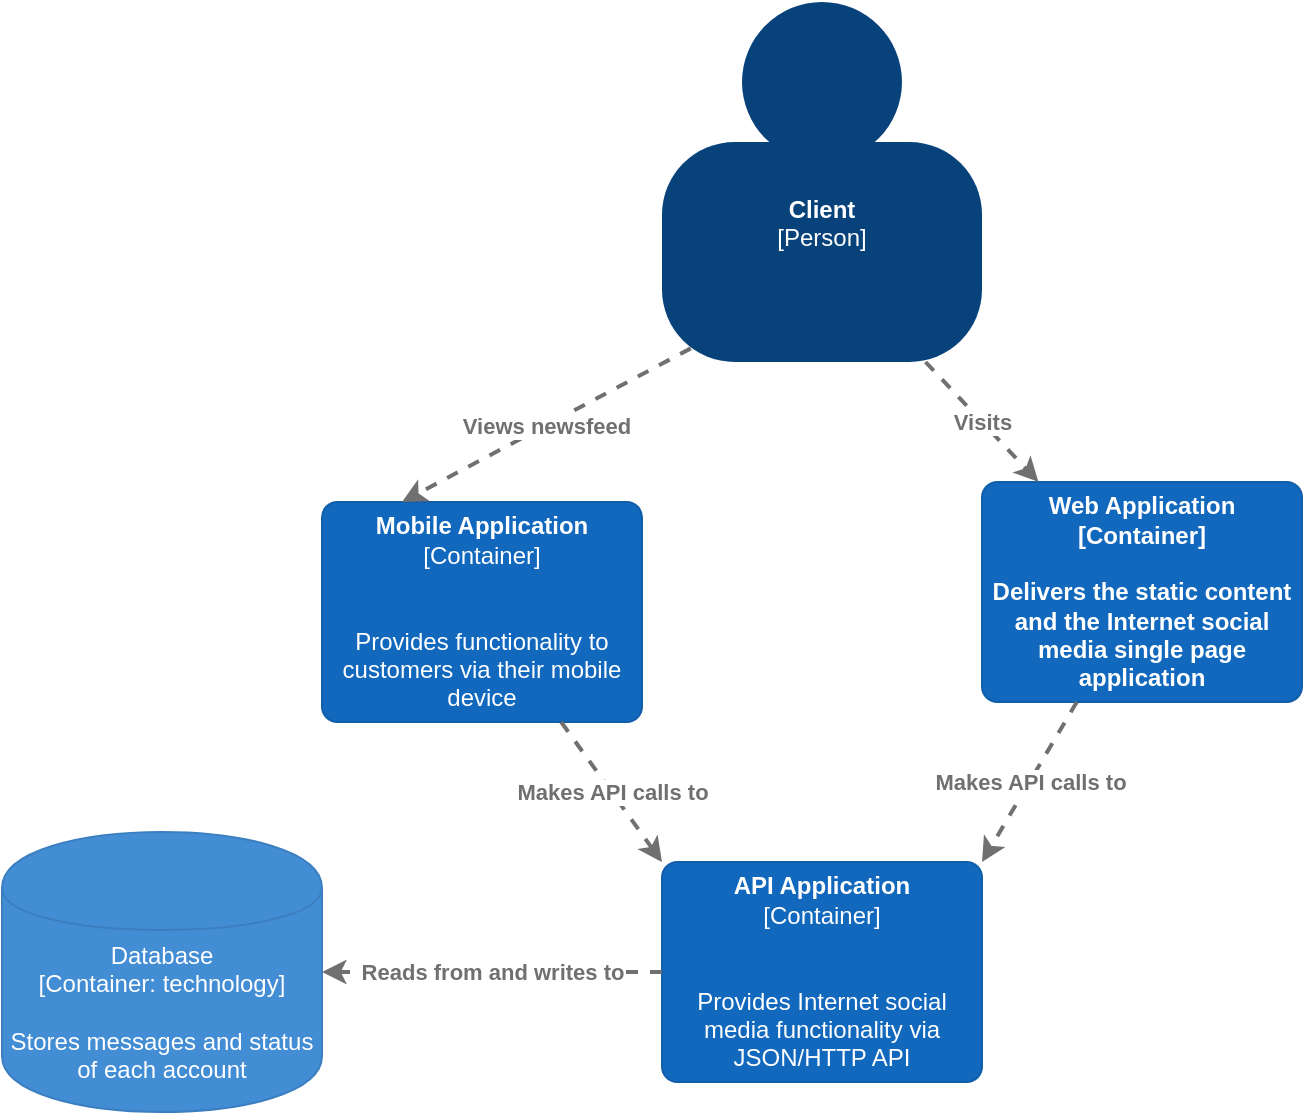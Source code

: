 <mxfile version="12.8.1" type="device"><diagram id="26-LNK13ZjOB1IYH4RjY" name="Page-1"><mxGraphModel dx="1038" dy="531" grid="1" gridSize="10" guides="1" tooltips="1" connect="1" arrows="1" fold="1" page="1" pageScale="1" pageWidth="850" pageHeight="1100" math="0" shadow="0"><root><mxCell id="0"/><mxCell id="1" parent="0"/><mxCell id="f3az-eUv3n4AnnRCajQ3-1" value="" style="group;rounded=0;labelBackgroundColor=none;fillColor=none;fontColor=#ffffff;align=center;html=1;" vertex="1" connectable="0" parent="1"><mxGeometry x="330" y="50" width="160" height="180" as="geometry"/><C4Person as="c4"/></mxCell><object label="&lt;b&gt;Client&lt;/b&gt;&lt;br&gt;&lt;div&gt;[Person]&lt;/div&gt;&lt;div&gt;&lt;br&gt;&lt;/div&gt;&lt;div&gt;&lt;br&gt;&lt;/div&gt;" placeholders="1" c4Name="name" c4Type="body" c4Description="Description" id="f3az-eUv3n4AnnRCajQ3-2"><mxCell style="rounded=1;whiteSpace=wrap;html=1;labelBackgroundColor=none;fillColor=#08427b;fontColor=#ffffff;align=center;arcSize=33;strokeColor=3c7fc0;" vertex="1" parent="f3az-eUv3n4AnnRCajQ3-1"><mxGeometry y="70" width="160" height="110" as="geometry"/><C4Person as="c4"/></mxCell></object><mxCell id="f3az-eUv3n4AnnRCajQ3-3" value="" style="ellipse;whiteSpace=wrap;html=1;aspect=fixed;rounded=0;labelBackgroundColor=none;fillColor=#08427b;fontSize=12;fontColor=#ffffff;align=center;strokeColor=3c7fc0;" vertex="1" parent="f3az-eUv3n4AnnRCajQ3-1"><mxGeometry x="40" width="80" height="80" as="geometry"/><C4Person as="c4"/></mxCell><object label="&lt;b&gt;Web Application&lt;br&gt;[Container]&lt;br&gt;&lt;br&gt;Delivers the static content and the Internet social media single page application&lt;br&gt;&lt;/b&gt;" placeholders="1" c4Name="name" c4Type="SoftwareSystem" c4Description="Description" id="f3az-eUv3n4AnnRCajQ3-4"><mxCell style="rounded=1;whiteSpace=wrap;html=1;labelBackgroundColor=none;fillColor=#1168bd;fontColor=#ffffff;align=center;arcSize=7;strokeColor=#0f5eaa;" vertex="1" parent="1"><mxGeometry x="490" y="290" width="160" height="110" as="geometry"/><C4SoftwareSystem as="c4"/></mxCell></object><object label="&lt;div style=&quot;text-align: left&quot;&gt;&lt;div style=&quot;text-align: center&quot;&gt;&lt;b&gt;Visits&lt;/b&gt;&lt;/div&gt;&lt;/div&gt;" c4Type="Relationship" c4Description="Description" c4Technology="technology" id="f3az-eUv3n4AnnRCajQ3-5"><mxCell style="edgeStyle=none;rounded=0;html=1;jettySize=auto;orthogonalLoop=1;strokeColor=#707070;strokeWidth=2;fontColor=#707070;jumpStyle=none;dashed=1;" edge="1" parent="1" source="f3az-eUv3n4AnnRCajQ3-2" target="f3az-eUv3n4AnnRCajQ3-4"><mxGeometry width="160" relative="1" as="geometry"><mxPoint x="340" y="270" as="sourcePoint"/><mxPoint x="500" y="270" as="targetPoint"/></mxGeometry><C4Relationship as="c4"/></mxCell></object><object label="&lt;b&gt;Mobile Application&lt;br&gt;&lt;/b&gt;[Container]&lt;br&gt;&lt;div&gt;&lt;br&gt;&lt;/div&gt;&lt;div&gt;&lt;br&gt;&lt;/div&gt;&lt;div&gt;Provides functionality to customers via their mobile device&lt;/div&gt;" placeholders="1" c4Name="name" c4Type="SoftwareSystem" c4Description="Description" id="f3az-eUv3n4AnnRCajQ3-6"><mxCell style="rounded=1;whiteSpace=wrap;html=1;labelBackgroundColor=none;fillColor=#1168bd;fontColor=#ffffff;align=center;arcSize=7;strokeColor=#0f5eaa;" vertex="1" parent="1"><mxGeometry x="160" y="300" width="160" height="110" as="geometry"/><C4SoftwareSystem as="c4"/></mxCell></object><object label="&lt;div style=&quot;text-align: left&quot;&gt;&lt;div style=&quot;text-align: center&quot;&gt;&lt;b&gt;Views newsfeed&lt;/b&gt;&lt;br&gt;&lt;/div&gt;&lt;/div&gt;" c4Type="Relationship" c4Description="Description" c4Technology="technology" id="f3az-eUv3n4AnnRCajQ3-7"><mxCell style="edgeStyle=none;rounded=0;html=1;entryX=0.25;entryY=0;jettySize=auto;orthogonalLoop=1;strokeColor=#707070;strokeWidth=2;fontColor=#707070;jumpStyle=none;dashed=1;exitX=0.09;exitY=0.938;exitDx=0;exitDy=0;exitPerimeter=0;entryDx=0;entryDy=0;" edge="1" parent="1" source="f3az-eUv3n4AnnRCajQ3-2" target="f3az-eUv3n4AnnRCajQ3-6"><mxGeometry width="160" relative="1" as="geometry"><mxPoint x="340" y="270" as="sourcePoint"/><mxPoint x="500" y="270" as="targetPoint"/></mxGeometry><C4Relationship as="c4"/></mxCell></object><object label="&lt;b&gt;API Application&lt;br&gt;&lt;/b&gt;[Container]&lt;br&gt;&lt;br&gt;&lt;div&gt;&lt;br&gt;&lt;/div&gt;&lt;div&gt;Provides Internet social media functionality via JSON/HTTP API&lt;/div&gt;" placeholders="1" c4Name="name" c4Type="SoftwareSystem" c4Description="Description" id="f3az-eUv3n4AnnRCajQ3-9"><mxCell style="rounded=1;whiteSpace=wrap;html=1;labelBackgroundColor=none;fillColor=#1168bd;fontColor=#ffffff;align=center;arcSize=7;strokeColor=#0f5eaa;" vertex="1" parent="1"><mxGeometry x="330" y="480" width="160" height="110" as="geometry"/><C4SoftwareSystem as="c4"/></mxCell></object><object label="&lt;div style=&quot;text-align: left&quot;&gt;&lt;div style=&quot;text-align: center&quot;&gt;&lt;b&gt;Makes API calls to&lt;/b&gt;&lt;/div&gt;&lt;/div&gt;" c4Type="Relationship" c4Description="Description" c4Technology="technology" id="f3az-eUv3n4AnnRCajQ3-10"><mxCell style="edgeStyle=none;rounded=0;html=1;jettySize=auto;orthogonalLoop=1;strokeColor=#707070;strokeWidth=2;fontColor=#707070;jumpStyle=none;dashed=1;entryX=0;entryY=0;entryDx=0;entryDy=0;" edge="1" parent="1" source="f3az-eUv3n4AnnRCajQ3-6" target="f3az-eUv3n4AnnRCajQ3-9"><mxGeometry width="160" relative="1" as="geometry"><mxPoint x="340" y="270" as="sourcePoint"/><mxPoint x="500" y="270" as="targetPoint"/></mxGeometry><C4Relationship as="c4"/></mxCell></object><object label="&lt;div style=&quot;text-align: left&quot;&gt;&lt;div style=&quot;text-align: center&quot;&gt;&lt;b&gt;Makes API calls to&lt;/b&gt;&lt;br&gt;&lt;/div&gt;&lt;/div&gt;" c4Type="Relationship" c4Description="Description" c4Technology="technology" id="f3az-eUv3n4AnnRCajQ3-11"><mxCell style="edgeStyle=none;rounded=0;html=1;jettySize=auto;orthogonalLoop=1;strokeColor=#707070;strokeWidth=2;fontColor=#707070;jumpStyle=none;dashed=1;" edge="1" parent="1" source="f3az-eUv3n4AnnRCajQ3-4"><mxGeometry width="160" relative="1" as="geometry"><mxPoint x="340" y="370" as="sourcePoint"/><mxPoint x="490" y="480" as="targetPoint"/></mxGeometry><C4Relationship as="c4"/></mxCell></object><object label="&lt;span&gt;Database&lt;/span&gt;&lt;div&gt;[Container:&amp;nbsp;technology]&lt;/div&gt;&lt;div&gt;&lt;br&gt;&lt;/div&gt;&lt;div&gt;Stores messages and status of each account&lt;/div&gt;" placeholders="1" c4Type="Database" c4Technology="technology" c4Description="Description" id="f3az-eUv3n4AnnRCajQ3-12"><mxCell style="shape=cylinder;whiteSpace=wrap;html=1;boundedLbl=1;rounded=0;labelBackgroundColor=none;fillColor=#438dd5;fontSize=12;fontColor=#ffffff;align=center;strokeColor=#3c7fc0;" vertex="1" parent="1"><mxGeometry y="465" width="160" height="140" as="geometry"/><C4Database as="c4"/></mxCell></object><object label="&lt;div style=&quot;text-align: left&quot;&gt;&lt;div style=&quot;text-align: center&quot;&gt;&lt;b&gt;Reads from and writes to&lt;/b&gt;&lt;/div&gt;&lt;/div&gt;" c4Type="Relationship" c4Description="Description" c4Technology="technology" id="f3az-eUv3n4AnnRCajQ3-13"><mxCell style="edgeStyle=none;rounded=0;html=1;jettySize=auto;orthogonalLoop=1;strokeColor=#707070;strokeWidth=2;fontColor=#707070;jumpStyle=none;dashed=1;" edge="1" parent="1" source="f3az-eUv3n4AnnRCajQ3-9" target="f3az-eUv3n4AnnRCajQ3-12"><mxGeometry width="160" relative="1" as="geometry"><mxPoint x="340" y="370" as="sourcePoint"/><mxPoint x="500" y="370" as="targetPoint"/></mxGeometry><C4Relationship as="c4"/></mxCell></object></root></mxGraphModel></diagram></mxfile>